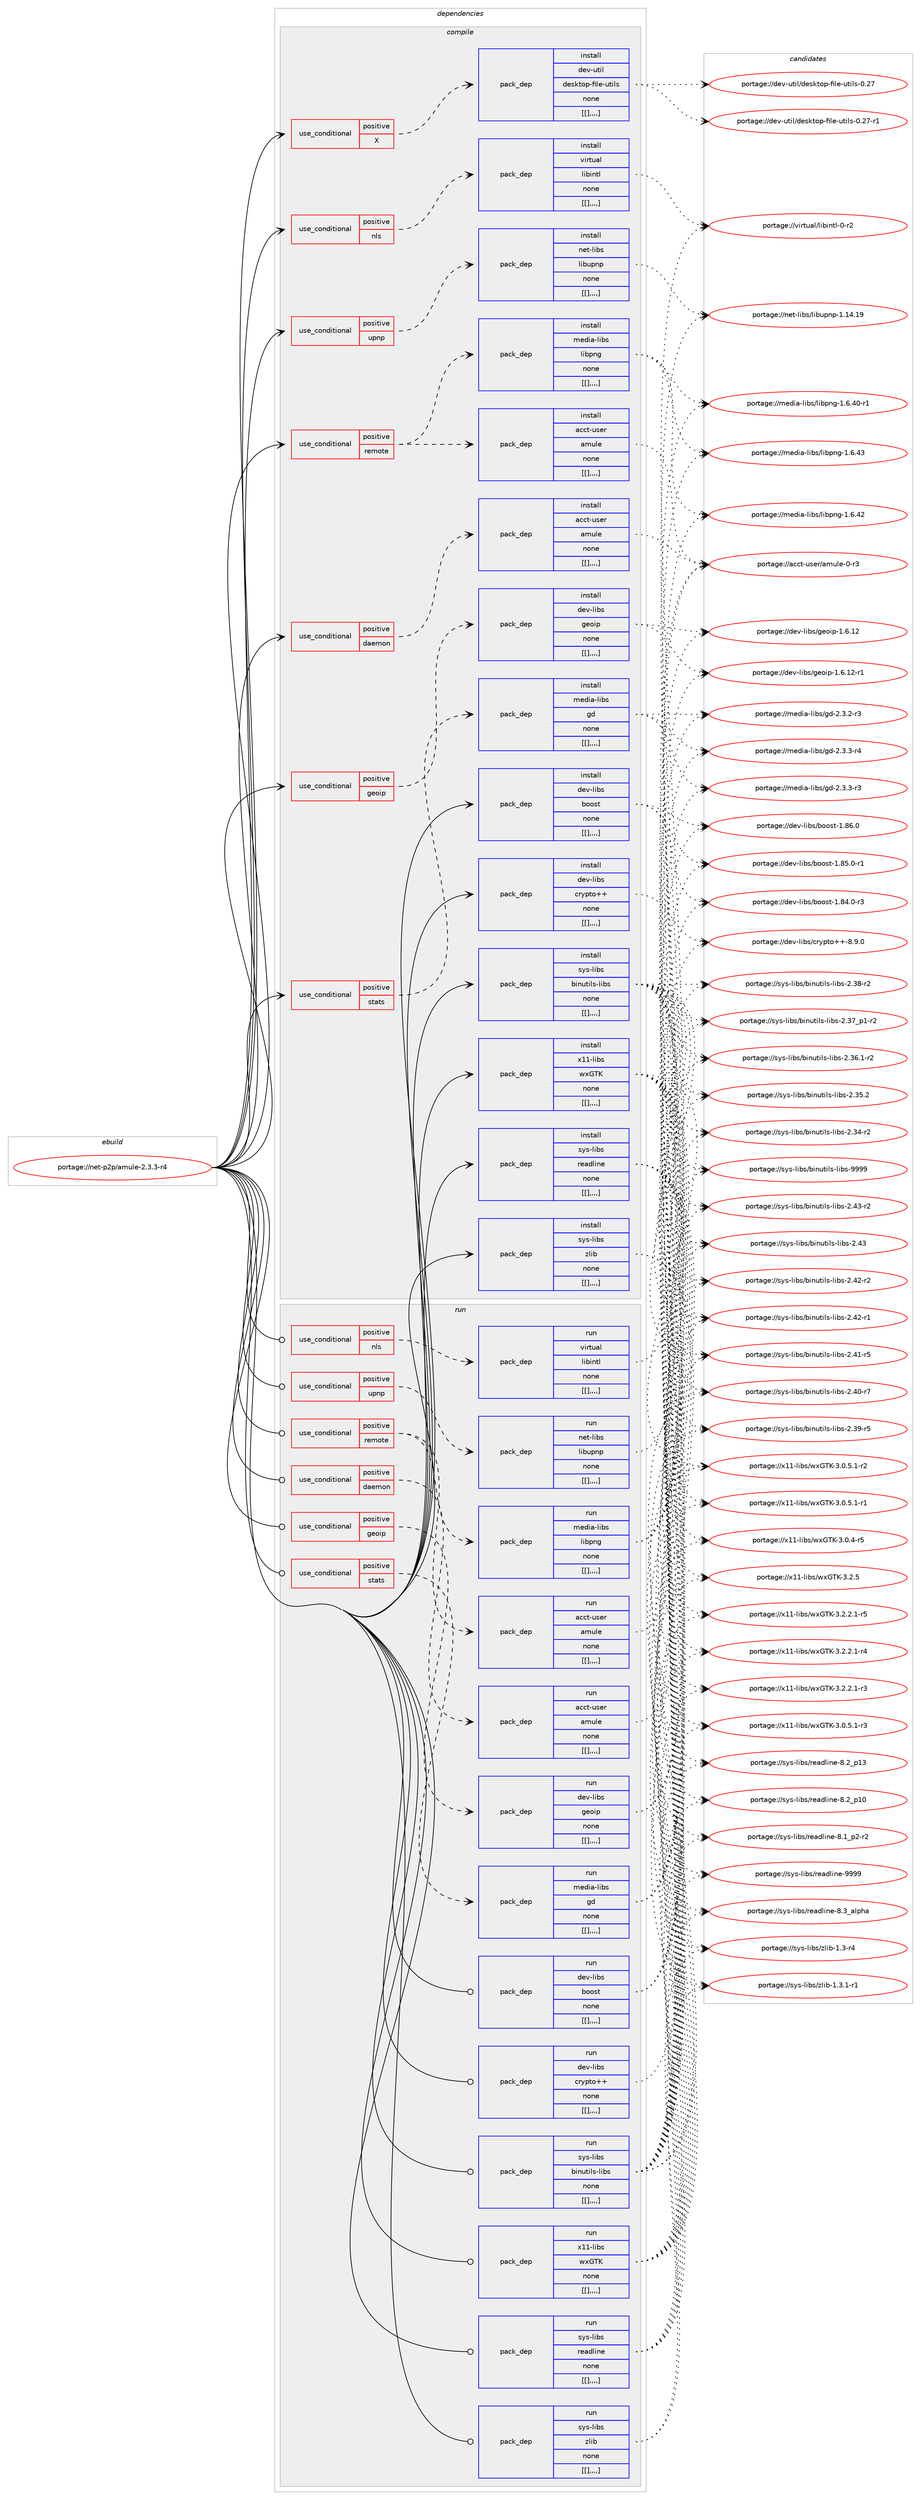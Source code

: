 digraph prolog {

# *************
# Graph options
# *************

newrank=true;
concentrate=true;
compound=true;
graph [rankdir=LR,fontname=Helvetica,fontsize=10,ranksep=1.5];#, ranksep=2.5, nodesep=0.2];
edge  [arrowhead=vee];
node  [fontname=Helvetica,fontsize=10];

# **********
# The ebuild
# **********

subgraph cluster_leftcol {
color=gray;
label=<<i>ebuild</i>>;
id [label="portage://net-p2p/amule-2.3.3-r4", color=red, width=4, href="../net-p2p/amule-2.3.3-r4.svg"];
}

# ****************
# The dependencies
# ****************

subgraph cluster_midcol {
color=gray;
label=<<i>dependencies</i>>;
subgraph cluster_compile {
fillcolor="#eeeeee";
style=filled;
label=<<i>compile</i>>;
subgraph cond104126 {
dependency396592 [label=<<TABLE BORDER="0" CELLBORDER="1" CELLSPACING="0" CELLPADDING="4"><TR><TD ROWSPAN="3" CELLPADDING="10">use_conditional</TD></TR><TR><TD>positive</TD></TR><TR><TD>X</TD></TR></TABLE>>, shape=none, color=red];
subgraph pack289558 {
dependency396593 [label=<<TABLE BORDER="0" CELLBORDER="1" CELLSPACING="0" CELLPADDING="4" WIDTH="220"><TR><TD ROWSPAN="6" CELLPADDING="30">pack_dep</TD></TR><TR><TD WIDTH="110">install</TD></TR><TR><TD>dev-util</TD></TR><TR><TD>desktop-file-utils</TD></TR><TR><TD>none</TD></TR><TR><TD>[[],,,,]</TD></TR></TABLE>>, shape=none, color=blue];
}
dependency396592:e -> dependency396593:w [weight=20,style="dashed",arrowhead="vee"];
}
id:e -> dependency396592:w [weight=20,style="solid",arrowhead="vee"];
subgraph cond104127 {
dependency396594 [label=<<TABLE BORDER="0" CELLBORDER="1" CELLSPACING="0" CELLPADDING="4"><TR><TD ROWSPAN="3" CELLPADDING="10">use_conditional</TD></TR><TR><TD>positive</TD></TR><TR><TD>daemon</TD></TR></TABLE>>, shape=none, color=red];
subgraph pack289559 {
dependency396595 [label=<<TABLE BORDER="0" CELLBORDER="1" CELLSPACING="0" CELLPADDING="4" WIDTH="220"><TR><TD ROWSPAN="6" CELLPADDING="30">pack_dep</TD></TR><TR><TD WIDTH="110">install</TD></TR><TR><TD>acct-user</TD></TR><TR><TD>amule</TD></TR><TR><TD>none</TD></TR><TR><TD>[[],,,,]</TD></TR></TABLE>>, shape=none, color=blue];
}
dependency396594:e -> dependency396595:w [weight=20,style="dashed",arrowhead="vee"];
}
id:e -> dependency396594:w [weight=20,style="solid",arrowhead="vee"];
subgraph cond104128 {
dependency396596 [label=<<TABLE BORDER="0" CELLBORDER="1" CELLSPACING="0" CELLPADDING="4"><TR><TD ROWSPAN="3" CELLPADDING="10">use_conditional</TD></TR><TR><TD>positive</TD></TR><TR><TD>geoip</TD></TR></TABLE>>, shape=none, color=red];
subgraph pack289560 {
dependency396597 [label=<<TABLE BORDER="0" CELLBORDER="1" CELLSPACING="0" CELLPADDING="4" WIDTH="220"><TR><TD ROWSPAN="6" CELLPADDING="30">pack_dep</TD></TR><TR><TD WIDTH="110">install</TD></TR><TR><TD>dev-libs</TD></TR><TR><TD>geoip</TD></TR><TR><TD>none</TD></TR><TR><TD>[[],,,,]</TD></TR></TABLE>>, shape=none, color=blue];
}
dependency396596:e -> dependency396597:w [weight=20,style="dashed",arrowhead="vee"];
}
id:e -> dependency396596:w [weight=20,style="solid",arrowhead="vee"];
subgraph cond104129 {
dependency396598 [label=<<TABLE BORDER="0" CELLBORDER="1" CELLSPACING="0" CELLPADDING="4"><TR><TD ROWSPAN="3" CELLPADDING="10">use_conditional</TD></TR><TR><TD>positive</TD></TR><TR><TD>nls</TD></TR></TABLE>>, shape=none, color=red];
subgraph pack289561 {
dependency396599 [label=<<TABLE BORDER="0" CELLBORDER="1" CELLSPACING="0" CELLPADDING="4" WIDTH="220"><TR><TD ROWSPAN="6" CELLPADDING="30">pack_dep</TD></TR><TR><TD WIDTH="110">install</TD></TR><TR><TD>virtual</TD></TR><TR><TD>libintl</TD></TR><TR><TD>none</TD></TR><TR><TD>[[],,,,]</TD></TR></TABLE>>, shape=none, color=blue];
}
dependency396598:e -> dependency396599:w [weight=20,style="dashed",arrowhead="vee"];
}
id:e -> dependency396598:w [weight=20,style="solid",arrowhead="vee"];
subgraph cond104130 {
dependency396600 [label=<<TABLE BORDER="0" CELLBORDER="1" CELLSPACING="0" CELLPADDING="4"><TR><TD ROWSPAN="3" CELLPADDING="10">use_conditional</TD></TR><TR><TD>positive</TD></TR><TR><TD>remote</TD></TR></TABLE>>, shape=none, color=red];
subgraph pack289562 {
dependency396601 [label=<<TABLE BORDER="0" CELLBORDER="1" CELLSPACING="0" CELLPADDING="4" WIDTH="220"><TR><TD ROWSPAN="6" CELLPADDING="30">pack_dep</TD></TR><TR><TD WIDTH="110">install</TD></TR><TR><TD>acct-user</TD></TR><TR><TD>amule</TD></TR><TR><TD>none</TD></TR><TR><TD>[[],,,,]</TD></TR></TABLE>>, shape=none, color=blue];
}
dependency396600:e -> dependency396601:w [weight=20,style="dashed",arrowhead="vee"];
subgraph pack289563 {
dependency396602 [label=<<TABLE BORDER="0" CELLBORDER="1" CELLSPACING="0" CELLPADDING="4" WIDTH="220"><TR><TD ROWSPAN="6" CELLPADDING="30">pack_dep</TD></TR><TR><TD WIDTH="110">install</TD></TR><TR><TD>media-libs</TD></TR><TR><TD>libpng</TD></TR><TR><TD>none</TD></TR><TR><TD>[[],,,,]</TD></TR></TABLE>>, shape=none, color=blue];
}
dependency396600:e -> dependency396602:w [weight=20,style="dashed",arrowhead="vee"];
}
id:e -> dependency396600:w [weight=20,style="solid",arrowhead="vee"];
subgraph cond104131 {
dependency396603 [label=<<TABLE BORDER="0" CELLBORDER="1" CELLSPACING="0" CELLPADDING="4"><TR><TD ROWSPAN="3" CELLPADDING="10">use_conditional</TD></TR><TR><TD>positive</TD></TR><TR><TD>stats</TD></TR></TABLE>>, shape=none, color=red];
subgraph pack289564 {
dependency396604 [label=<<TABLE BORDER="0" CELLBORDER="1" CELLSPACING="0" CELLPADDING="4" WIDTH="220"><TR><TD ROWSPAN="6" CELLPADDING="30">pack_dep</TD></TR><TR><TD WIDTH="110">install</TD></TR><TR><TD>media-libs</TD></TR><TR><TD>gd</TD></TR><TR><TD>none</TD></TR><TR><TD>[[],,,,]</TD></TR></TABLE>>, shape=none, color=blue];
}
dependency396603:e -> dependency396604:w [weight=20,style="dashed",arrowhead="vee"];
}
id:e -> dependency396603:w [weight=20,style="solid",arrowhead="vee"];
subgraph cond104132 {
dependency396605 [label=<<TABLE BORDER="0" CELLBORDER="1" CELLSPACING="0" CELLPADDING="4"><TR><TD ROWSPAN="3" CELLPADDING="10">use_conditional</TD></TR><TR><TD>positive</TD></TR><TR><TD>upnp</TD></TR></TABLE>>, shape=none, color=red];
subgraph pack289565 {
dependency396606 [label=<<TABLE BORDER="0" CELLBORDER="1" CELLSPACING="0" CELLPADDING="4" WIDTH="220"><TR><TD ROWSPAN="6" CELLPADDING="30">pack_dep</TD></TR><TR><TD WIDTH="110">install</TD></TR><TR><TD>net-libs</TD></TR><TR><TD>libupnp</TD></TR><TR><TD>none</TD></TR><TR><TD>[[],,,,]</TD></TR></TABLE>>, shape=none, color=blue];
}
dependency396605:e -> dependency396606:w [weight=20,style="dashed",arrowhead="vee"];
}
id:e -> dependency396605:w [weight=20,style="solid",arrowhead="vee"];
subgraph pack289566 {
dependency396607 [label=<<TABLE BORDER="0" CELLBORDER="1" CELLSPACING="0" CELLPADDING="4" WIDTH="220"><TR><TD ROWSPAN="6" CELLPADDING="30">pack_dep</TD></TR><TR><TD WIDTH="110">install</TD></TR><TR><TD>dev-libs</TD></TR><TR><TD>boost</TD></TR><TR><TD>none</TD></TR><TR><TD>[[],,,,]</TD></TR></TABLE>>, shape=none, color=blue];
}
id:e -> dependency396607:w [weight=20,style="solid",arrowhead="vee"];
subgraph pack289567 {
dependency396608 [label=<<TABLE BORDER="0" CELLBORDER="1" CELLSPACING="0" CELLPADDING="4" WIDTH="220"><TR><TD ROWSPAN="6" CELLPADDING="30">pack_dep</TD></TR><TR><TD WIDTH="110">install</TD></TR><TR><TD>dev-libs</TD></TR><TR><TD>crypto++</TD></TR><TR><TD>none</TD></TR><TR><TD>[[],,,,]</TD></TR></TABLE>>, shape=none, color=blue];
}
id:e -> dependency396608:w [weight=20,style="solid",arrowhead="vee"];
subgraph pack289568 {
dependency396609 [label=<<TABLE BORDER="0" CELLBORDER="1" CELLSPACING="0" CELLPADDING="4" WIDTH="220"><TR><TD ROWSPAN="6" CELLPADDING="30">pack_dep</TD></TR><TR><TD WIDTH="110">install</TD></TR><TR><TD>sys-libs</TD></TR><TR><TD>binutils-libs</TD></TR><TR><TD>none</TD></TR><TR><TD>[[],,,,]</TD></TR></TABLE>>, shape=none, color=blue];
}
id:e -> dependency396609:w [weight=20,style="solid",arrowhead="vee"];
subgraph pack289569 {
dependency396610 [label=<<TABLE BORDER="0" CELLBORDER="1" CELLSPACING="0" CELLPADDING="4" WIDTH="220"><TR><TD ROWSPAN="6" CELLPADDING="30">pack_dep</TD></TR><TR><TD WIDTH="110">install</TD></TR><TR><TD>sys-libs</TD></TR><TR><TD>readline</TD></TR><TR><TD>none</TD></TR><TR><TD>[[],,,,]</TD></TR></TABLE>>, shape=none, color=blue];
}
id:e -> dependency396610:w [weight=20,style="solid",arrowhead="vee"];
subgraph pack289570 {
dependency396611 [label=<<TABLE BORDER="0" CELLBORDER="1" CELLSPACING="0" CELLPADDING="4" WIDTH="220"><TR><TD ROWSPAN="6" CELLPADDING="30">pack_dep</TD></TR><TR><TD WIDTH="110">install</TD></TR><TR><TD>sys-libs</TD></TR><TR><TD>zlib</TD></TR><TR><TD>none</TD></TR><TR><TD>[[],,,,]</TD></TR></TABLE>>, shape=none, color=blue];
}
id:e -> dependency396611:w [weight=20,style="solid",arrowhead="vee"];
subgraph pack289571 {
dependency396612 [label=<<TABLE BORDER="0" CELLBORDER="1" CELLSPACING="0" CELLPADDING="4" WIDTH="220"><TR><TD ROWSPAN="6" CELLPADDING="30">pack_dep</TD></TR><TR><TD WIDTH="110">install</TD></TR><TR><TD>x11-libs</TD></TR><TR><TD>wxGTK</TD></TR><TR><TD>none</TD></TR><TR><TD>[[],,,,]</TD></TR></TABLE>>, shape=none, color=blue];
}
id:e -> dependency396612:w [weight=20,style="solid",arrowhead="vee"];
}
subgraph cluster_compileandrun {
fillcolor="#eeeeee";
style=filled;
label=<<i>compile and run</i>>;
}
subgraph cluster_run {
fillcolor="#eeeeee";
style=filled;
label=<<i>run</i>>;
subgraph cond104133 {
dependency396613 [label=<<TABLE BORDER="0" CELLBORDER="1" CELLSPACING="0" CELLPADDING="4"><TR><TD ROWSPAN="3" CELLPADDING="10">use_conditional</TD></TR><TR><TD>positive</TD></TR><TR><TD>daemon</TD></TR></TABLE>>, shape=none, color=red];
subgraph pack289572 {
dependency396614 [label=<<TABLE BORDER="0" CELLBORDER="1" CELLSPACING="0" CELLPADDING="4" WIDTH="220"><TR><TD ROWSPAN="6" CELLPADDING="30">pack_dep</TD></TR><TR><TD WIDTH="110">run</TD></TR><TR><TD>acct-user</TD></TR><TR><TD>amule</TD></TR><TR><TD>none</TD></TR><TR><TD>[[],,,,]</TD></TR></TABLE>>, shape=none, color=blue];
}
dependency396613:e -> dependency396614:w [weight=20,style="dashed",arrowhead="vee"];
}
id:e -> dependency396613:w [weight=20,style="solid",arrowhead="odot"];
subgraph cond104134 {
dependency396615 [label=<<TABLE BORDER="0" CELLBORDER="1" CELLSPACING="0" CELLPADDING="4"><TR><TD ROWSPAN="3" CELLPADDING="10">use_conditional</TD></TR><TR><TD>positive</TD></TR><TR><TD>geoip</TD></TR></TABLE>>, shape=none, color=red];
subgraph pack289573 {
dependency396616 [label=<<TABLE BORDER="0" CELLBORDER="1" CELLSPACING="0" CELLPADDING="4" WIDTH="220"><TR><TD ROWSPAN="6" CELLPADDING="30">pack_dep</TD></TR><TR><TD WIDTH="110">run</TD></TR><TR><TD>dev-libs</TD></TR><TR><TD>geoip</TD></TR><TR><TD>none</TD></TR><TR><TD>[[],,,,]</TD></TR></TABLE>>, shape=none, color=blue];
}
dependency396615:e -> dependency396616:w [weight=20,style="dashed",arrowhead="vee"];
}
id:e -> dependency396615:w [weight=20,style="solid",arrowhead="odot"];
subgraph cond104135 {
dependency396617 [label=<<TABLE BORDER="0" CELLBORDER="1" CELLSPACING="0" CELLPADDING="4"><TR><TD ROWSPAN="3" CELLPADDING="10">use_conditional</TD></TR><TR><TD>positive</TD></TR><TR><TD>nls</TD></TR></TABLE>>, shape=none, color=red];
subgraph pack289574 {
dependency396618 [label=<<TABLE BORDER="0" CELLBORDER="1" CELLSPACING="0" CELLPADDING="4" WIDTH="220"><TR><TD ROWSPAN="6" CELLPADDING="30">pack_dep</TD></TR><TR><TD WIDTH="110">run</TD></TR><TR><TD>virtual</TD></TR><TR><TD>libintl</TD></TR><TR><TD>none</TD></TR><TR><TD>[[],,,,]</TD></TR></TABLE>>, shape=none, color=blue];
}
dependency396617:e -> dependency396618:w [weight=20,style="dashed",arrowhead="vee"];
}
id:e -> dependency396617:w [weight=20,style="solid",arrowhead="odot"];
subgraph cond104136 {
dependency396619 [label=<<TABLE BORDER="0" CELLBORDER="1" CELLSPACING="0" CELLPADDING="4"><TR><TD ROWSPAN="3" CELLPADDING="10">use_conditional</TD></TR><TR><TD>positive</TD></TR><TR><TD>remote</TD></TR></TABLE>>, shape=none, color=red];
subgraph pack289575 {
dependency396620 [label=<<TABLE BORDER="0" CELLBORDER="1" CELLSPACING="0" CELLPADDING="4" WIDTH="220"><TR><TD ROWSPAN="6" CELLPADDING="30">pack_dep</TD></TR><TR><TD WIDTH="110">run</TD></TR><TR><TD>acct-user</TD></TR><TR><TD>amule</TD></TR><TR><TD>none</TD></TR><TR><TD>[[],,,,]</TD></TR></TABLE>>, shape=none, color=blue];
}
dependency396619:e -> dependency396620:w [weight=20,style="dashed",arrowhead="vee"];
subgraph pack289576 {
dependency396621 [label=<<TABLE BORDER="0" CELLBORDER="1" CELLSPACING="0" CELLPADDING="4" WIDTH="220"><TR><TD ROWSPAN="6" CELLPADDING="30">pack_dep</TD></TR><TR><TD WIDTH="110">run</TD></TR><TR><TD>media-libs</TD></TR><TR><TD>libpng</TD></TR><TR><TD>none</TD></TR><TR><TD>[[],,,,]</TD></TR></TABLE>>, shape=none, color=blue];
}
dependency396619:e -> dependency396621:w [weight=20,style="dashed",arrowhead="vee"];
}
id:e -> dependency396619:w [weight=20,style="solid",arrowhead="odot"];
subgraph cond104137 {
dependency396622 [label=<<TABLE BORDER="0" CELLBORDER="1" CELLSPACING="0" CELLPADDING="4"><TR><TD ROWSPAN="3" CELLPADDING="10">use_conditional</TD></TR><TR><TD>positive</TD></TR><TR><TD>stats</TD></TR></TABLE>>, shape=none, color=red];
subgraph pack289577 {
dependency396623 [label=<<TABLE BORDER="0" CELLBORDER="1" CELLSPACING="0" CELLPADDING="4" WIDTH="220"><TR><TD ROWSPAN="6" CELLPADDING="30">pack_dep</TD></TR><TR><TD WIDTH="110">run</TD></TR><TR><TD>media-libs</TD></TR><TR><TD>gd</TD></TR><TR><TD>none</TD></TR><TR><TD>[[],,,,]</TD></TR></TABLE>>, shape=none, color=blue];
}
dependency396622:e -> dependency396623:w [weight=20,style="dashed",arrowhead="vee"];
}
id:e -> dependency396622:w [weight=20,style="solid",arrowhead="odot"];
subgraph cond104138 {
dependency396624 [label=<<TABLE BORDER="0" CELLBORDER="1" CELLSPACING="0" CELLPADDING="4"><TR><TD ROWSPAN="3" CELLPADDING="10">use_conditional</TD></TR><TR><TD>positive</TD></TR><TR><TD>upnp</TD></TR></TABLE>>, shape=none, color=red];
subgraph pack289578 {
dependency396625 [label=<<TABLE BORDER="0" CELLBORDER="1" CELLSPACING="0" CELLPADDING="4" WIDTH="220"><TR><TD ROWSPAN="6" CELLPADDING="30">pack_dep</TD></TR><TR><TD WIDTH="110">run</TD></TR><TR><TD>net-libs</TD></TR><TR><TD>libupnp</TD></TR><TR><TD>none</TD></TR><TR><TD>[[],,,,]</TD></TR></TABLE>>, shape=none, color=blue];
}
dependency396624:e -> dependency396625:w [weight=20,style="dashed",arrowhead="vee"];
}
id:e -> dependency396624:w [weight=20,style="solid",arrowhead="odot"];
subgraph pack289579 {
dependency396626 [label=<<TABLE BORDER="0" CELLBORDER="1" CELLSPACING="0" CELLPADDING="4" WIDTH="220"><TR><TD ROWSPAN="6" CELLPADDING="30">pack_dep</TD></TR><TR><TD WIDTH="110">run</TD></TR><TR><TD>dev-libs</TD></TR><TR><TD>boost</TD></TR><TR><TD>none</TD></TR><TR><TD>[[],,,,]</TD></TR></TABLE>>, shape=none, color=blue];
}
id:e -> dependency396626:w [weight=20,style="solid",arrowhead="odot"];
subgraph pack289580 {
dependency396627 [label=<<TABLE BORDER="0" CELLBORDER="1" CELLSPACING="0" CELLPADDING="4" WIDTH="220"><TR><TD ROWSPAN="6" CELLPADDING="30">pack_dep</TD></TR><TR><TD WIDTH="110">run</TD></TR><TR><TD>dev-libs</TD></TR><TR><TD>crypto++</TD></TR><TR><TD>none</TD></TR><TR><TD>[[],,,,]</TD></TR></TABLE>>, shape=none, color=blue];
}
id:e -> dependency396627:w [weight=20,style="solid",arrowhead="odot"];
subgraph pack289581 {
dependency396628 [label=<<TABLE BORDER="0" CELLBORDER="1" CELLSPACING="0" CELLPADDING="4" WIDTH="220"><TR><TD ROWSPAN="6" CELLPADDING="30">pack_dep</TD></TR><TR><TD WIDTH="110">run</TD></TR><TR><TD>sys-libs</TD></TR><TR><TD>binutils-libs</TD></TR><TR><TD>none</TD></TR><TR><TD>[[],,,,]</TD></TR></TABLE>>, shape=none, color=blue];
}
id:e -> dependency396628:w [weight=20,style="solid",arrowhead="odot"];
subgraph pack289582 {
dependency396629 [label=<<TABLE BORDER="0" CELLBORDER="1" CELLSPACING="0" CELLPADDING="4" WIDTH="220"><TR><TD ROWSPAN="6" CELLPADDING="30">pack_dep</TD></TR><TR><TD WIDTH="110">run</TD></TR><TR><TD>sys-libs</TD></TR><TR><TD>readline</TD></TR><TR><TD>none</TD></TR><TR><TD>[[],,,,]</TD></TR></TABLE>>, shape=none, color=blue];
}
id:e -> dependency396629:w [weight=20,style="solid",arrowhead="odot"];
subgraph pack289583 {
dependency396630 [label=<<TABLE BORDER="0" CELLBORDER="1" CELLSPACING="0" CELLPADDING="4" WIDTH="220"><TR><TD ROWSPAN="6" CELLPADDING="30">pack_dep</TD></TR><TR><TD WIDTH="110">run</TD></TR><TR><TD>sys-libs</TD></TR><TR><TD>zlib</TD></TR><TR><TD>none</TD></TR><TR><TD>[[],,,,]</TD></TR></TABLE>>, shape=none, color=blue];
}
id:e -> dependency396630:w [weight=20,style="solid",arrowhead="odot"];
subgraph pack289584 {
dependency396631 [label=<<TABLE BORDER="0" CELLBORDER="1" CELLSPACING="0" CELLPADDING="4" WIDTH="220"><TR><TD ROWSPAN="6" CELLPADDING="30">pack_dep</TD></TR><TR><TD WIDTH="110">run</TD></TR><TR><TD>x11-libs</TD></TR><TR><TD>wxGTK</TD></TR><TR><TD>none</TD></TR><TR><TD>[[],,,,]</TD></TR></TABLE>>, shape=none, color=blue];
}
id:e -> dependency396631:w [weight=20,style="solid",arrowhead="odot"];
}
}

# **************
# The candidates
# **************

subgraph cluster_choices {
rank=same;
color=gray;
label=<<i>candidates</i>>;

subgraph choice289558 {
color=black;
nodesep=1;
choice1001011184511711610510847100101115107116111112451021051081014511711610510811545484650554511449 [label="portage://dev-util/desktop-file-utils-0.27-r1", color=red, width=4,href="../dev-util/desktop-file-utils-0.27-r1.svg"];
choice100101118451171161051084710010111510711611111245102105108101451171161051081154548465055 [label="portage://dev-util/desktop-file-utils-0.27", color=red, width=4,href="../dev-util/desktop-file-utils-0.27.svg"];
dependency396593:e -> choice1001011184511711610510847100101115107116111112451021051081014511711610510811545484650554511449:w [style=dotted,weight="100"];
dependency396593:e -> choice100101118451171161051084710010111510711611111245102105108101451171161051081154548465055:w [style=dotted,weight="100"];
}
subgraph choice289559 {
color=black;
nodesep=1;
choice97999911645117115101114479710911710810145484511451 [label="portage://acct-user/amule-0-r3", color=red, width=4,href="../acct-user/amule-0-r3.svg"];
dependency396595:e -> choice97999911645117115101114479710911710810145484511451:w [style=dotted,weight="100"];
}
subgraph choice289560 {
color=black;
nodesep=1;
choice100101118451081059811547103101111105112454946544649504511449 [label="portage://dev-libs/geoip-1.6.12-r1", color=red, width=4,href="../dev-libs/geoip-1.6.12-r1.svg"];
choice10010111845108105981154710310111110511245494654464950 [label="portage://dev-libs/geoip-1.6.12", color=red, width=4,href="../dev-libs/geoip-1.6.12.svg"];
dependency396597:e -> choice100101118451081059811547103101111105112454946544649504511449:w [style=dotted,weight="100"];
dependency396597:e -> choice10010111845108105981154710310111110511245494654464950:w [style=dotted,weight="100"];
}
subgraph choice289561 {
color=black;
nodesep=1;
choice11810511411611797108471081059810511011610845484511450 [label="portage://virtual/libintl-0-r2", color=red, width=4,href="../virtual/libintl-0-r2.svg"];
dependency396599:e -> choice11810511411611797108471081059810511011610845484511450:w [style=dotted,weight="100"];
}
subgraph choice289562 {
color=black;
nodesep=1;
choice97999911645117115101114479710911710810145484511451 [label="portage://acct-user/amule-0-r3", color=red, width=4,href="../acct-user/amule-0-r3.svg"];
dependency396601:e -> choice97999911645117115101114479710911710810145484511451:w [style=dotted,weight="100"];
}
subgraph choice289563 {
color=black;
nodesep=1;
choice109101100105974510810598115471081059811211010345494654465251 [label="portage://media-libs/libpng-1.6.43", color=red, width=4,href="../media-libs/libpng-1.6.43.svg"];
choice109101100105974510810598115471081059811211010345494654465250 [label="portage://media-libs/libpng-1.6.42", color=red, width=4,href="../media-libs/libpng-1.6.42.svg"];
choice1091011001059745108105981154710810598112110103454946544652484511449 [label="portage://media-libs/libpng-1.6.40-r1", color=red, width=4,href="../media-libs/libpng-1.6.40-r1.svg"];
dependency396602:e -> choice109101100105974510810598115471081059811211010345494654465251:w [style=dotted,weight="100"];
dependency396602:e -> choice109101100105974510810598115471081059811211010345494654465250:w [style=dotted,weight="100"];
dependency396602:e -> choice1091011001059745108105981154710810598112110103454946544652484511449:w [style=dotted,weight="100"];
}
subgraph choice289564 {
color=black;
nodesep=1;
choice109101100105974510810598115471031004550465146514511452 [label="portage://media-libs/gd-2.3.3-r4", color=red, width=4,href="../media-libs/gd-2.3.3-r4.svg"];
choice109101100105974510810598115471031004550465146514511451 [label="portage://media-libs/gd-2.3.3-r3", color=red, width=4,href="../media-libs/gd-2.3.3-r3.svg"];
choice109101100105974510810598115471031004550465146504511451 [label="portage://media-libs/gd-2.3.2-r3", color=red, width=4,href="../media-libs/gd-2.3.2-r3.svg"];
dependency396604:e -> choice109101100105974510810598115471031004550465146514511452:w [style=dotted,weight="100"];
dependency396604:e -> choice109101100105974510810598115471031004550465146514511451:w [style=dotted,weight="100"];
dependency396604:e -> choice109101100105974510810598115471031004550465146504511451:w [style=dotted,weight="100"];
}
subgraph choice289565 {
color=black;
nodesep=1;
choice110101116451081059811547108105981171121101124549464952464957 [label="portage://net-libs/libupnp-1.14.19", color=red, width=4,href="../net-libs/libupnp-1.14.19.svg"];
dependency396606:e -> choice110101116451081059811547108105981171121101124549464952464957:w [style=dotted,weight="100"];
}
subgraph choice289566 {
color=black;
nodesep=1;
choice1001011184510810598115479811111111511645494656544648 [label="portage://dev-libs/boost-1.86.0", color=red, width=4,href="../dev-libs/boost-1.86.0.svg"];
choice10010111845108105981154798111111115116454946565346484511449 [label="portage://dev-libs/boost-1.85.0-r1", color=red, width=4,href="../dev-libs/boost-1.85.0-r1.svg"];
choice10010111845108105981154798111111115116454946565246484511451 [label="portage://dev-libs/boost-1.84.0-r3", color=red, width=4,href="../dev-libs/boost-1.84.0-r3.svg"];
dependency396607:e -> choice1001011184510810598115479811111111511645494656544648:w [style=dotted,weight="100"];
dependency396607:e -> choice10010111845108105981154798111111115116454946565346484511449:w [style=dotted,weight="100"];
dependency396607:e -> choice10010111845108105981154798111111115116454946565246484511451:w [style=dotted,weight="100"];
}
subgraph choice289567 {
color=black;
nodesep=1;
choice100101118451081059811547991141211121161114343455646574648 [label="portage://dev-libs/crypto++-8.9.0", color=red, width=4,href="../dev-libs/crypto++-8.9.0.svg"];
dependency396608:e -> choice100101118451081059811547991141211121161114343455646574648:w [style=dotted,weight="100"];
}
subgraph choice289568 {
color=black;
nodesep=1;
choice1151211154510810598115479810511011711610510811545108105981154557575757 [label="portage://sys-libs/binutils-libs-9999", color=red, width=4,href="../sys-libs/binutils-libs-9999.svg"];
choice11512111545108105981154798105110117116105108115451081059811545504652514511450 [label="portage://sys-libs/binutils-libs-2.43-r2", color=red, width=4,href="../sys-libs/binutils-libs-2.43-r2.svg"];
choice1151211154510810598115479810511011711610510811545108105981154550465251 [label="portage://sys-libs/binutils-libs-2.43", color=red, width=4,href="../sys-libs/binutils-libs-2.43.svg"];
choice11512111545108105981154798105110117116105108115451081059811545504652504511450 [label="portage://sys-libs/binutils-libs-2.42-r2", color=red, width=4,href="../sys-libs/binutils-libs-2.42-r2.svg"];
choice11512111545108105981154798105110117116105108115451081059811545504652504511449 [label="portage://sys-libs/binutils-libs-2.42-r1", color=red, width=4,href="../sys-libs/binutils-libs-2.42-r1.svg"];
choice11512111545108105981154798105110117116105108115451081059811545504652494511453 [label="portage://sys-libs/binutils-libs-2.41-r5", color=red, width=4,href="../sys-libs/binutils-libs-2.41-r5.svg"];
choice11512111545108105981154798105110117116105108115451081059811545504652484511455 [label="portage://sys-libs/binutils-libs-2.40-r7", color=red, width=4,href="../sys-libs/binutils-libs-2.40-r7.svg"];
choice11512111545108105981154798105110117116105108115451081059811545504651574511453 [label="portage://sys-libs/binutils-libs-2.39-r5", color=red, width=4,href="../sys-libs/binutils-libs-2.39-r5.svg"];
choice11512111545108105981154798105110117116105108115451081059811545504651564511450 [label="portage://sys-libs/binutils-libs-2.38-r2", color=red, width=4,href="../sys-libs/binutils-libs-2.38-r2.svg"];
choice115121115451081059811547981051101171161051081154510810598115455046515595112494511450 [label="portage://sys-libs/binutils-libs-2.37_p1-r2", color=red, width=4,href="../sys-libs/binutils-libs-2.37_p1-r2.svg"];
choice115121115451081059811547981051101171161051081154510810598115455046515446494511450 [label="portage://sys-libs/binutils-libs-2.36.1-r2", color=red, width=4,href="../sys-libs/binutils-libs-2.36.1-r2.svg"];
choice11512111545108105981154798105110117116105108115451081059811545504651534650 [label="portage://sys-libs/binutils-libs-2.35.2", color=red, width=4,href="../sys-libs/binutils-libs-2.35.2.svg"];
choice11512111545108105981154798105110117116105108115451081059811545504651524511450 [label="portage://sys-libs/binutils-libs-2.34-r2", color=red, width=4,href="../sys-libs/binutils-libs-2.34-r2.svg"];
dependency396609:e -> choice1151211154510810598115479810511011711610510811545108105981154557575757:w [style=dotted,weight="100"];
dependency396609:e -> choice11512111545108105981154798105110117116105108115451081059811545504652514511450:w [style=dotted,weight="100"];
dependency396609:e -> choice1151211154510810598115479810511011711610510811545108105981154550465251:w [style=dotted,weight="100"];
dependency396609:e -> choice11512111545108105981154798105110117116105108115451081059811545504652504511450:w [style=dotted,weight="100"];
dependency396609:e -> choice11512111545108105981154798105110117116105108115451081059811545504652504511449:w [style=dotted,weight="100"];
dependency396609:e -> choice11512111545108105981154798105110117116105108115451081059811545504652494511453:w [style=dotted,weight="100"];
dependency396609:e -> choice11512111545108105981154798105110117116105108115451081059811545504652484511455:w [style=dotted,weight="100"];
dependency396609:e -> choice11512111545108105981154798105110117116105108115451081059811545504651574511453:w [style=dotted,weight="100"];
dependency396609:e -> choice11512111545108105981154798105110117116105108115451081059811545504651564511450:w [style=dotted,weight="100"];
dependency396609:e -> choice115121115451081059811547981051101171161051081154510810598115455046515595112494511450:w [style=dotted,weight="100"];
dependency396609:e -> choice115121115451081059811547981051101171161051081154510810598115455046515446494511450:w [style=dotted,weight="100"];
dependency396609:e -> choice11512111545108105981154798105110117116105108115451081059811545504651534650:w [style=dotted,weight="100"];
dependency396609:e -> choice11512111545108105981154798105110117116105108115451081059811545504651524511450:w [style=dotted,weight="100"];
}
subgraph choice289569 {
color=black;
nodesep=1;
choice115121115451081059811547114101971001081051101014557575757 [label="portage://sys-libs/readline-9999", color=red, width=4,href="../sys-libs/readline-9999.svg"];
choice1151211154510810598115471141019710010810511010145564651959710811210497 [label="portage://sys-libs/readline-8.3_alpha", color=red, width=4,href="../sys-libs/readline-8.3_alpha.svg"];
choice1151211154510810598115471141019710010810511010145564650951124951 [label="portage://sys-libs/readline-8.2_p13", color=red, width=4,href="../sys-libs/readline-8.2_p13.svg"];
choice1151211154510810598115471141019710010810511010145564650951124948 [label="portage://sys-libs/readline-8.2_p10", color=red, width=4,href="../sys-libs/readline-8.2_p10.svg"];
choice115121115451081059811547114101971001081051101014556464995112504511450 [label="portage://sys-libs/readline-8.1_p2-r2", color=red, width=4,href="../sys-libs/readline-8.1_p2-r2.svg"];
dependency396610:e -> choice115121115451081059811547114101971001081051101014557575757:w [style=dotted,weight="100"];
dependency396610:e -> choice1151211154510810598115471141019710010810511010145564651959710811210497:w [style=dotted,weight="100"];
dependency396610:e -> choice1151211154510810598115471141019710010810511010145564650951124951:w [style=dotted,weight="100"];
dependency396610:e -> choice1151211154510810598115471141019710010810511010145564650951124948:w [style=dotted,weight="100"];
dependency396610:e -> choice115121115451081059811547114101971001081051101014556464995112504511450:w [style=dotted,weight="100"];
}
subgraph choice289570 {
color=black;
nodesep=1;
choice115121115451081059811547122108105984549465146494511449 [label="portage://sys-libs/zlib-1.3.1-r1", color=red, width=4,href="../sys-libs/zlib-1.3.1-r1.svg"];
choice11512111545108105981154712210810598454946514511452 [label="portage://sys-libs/zlib-1.3-r4", color=red, width=4,href="../sys-libs/zlib-1.3-r4.svg"];
dependency396611:e -> choice115121115451081059811547122108105984549465146494511449:w [style=dotted,weight="100"];
dependency396611:e -> choice11512111545108105981154712210810598454946514511452:w [style=dotted,weight="100"];
}
subgraph choice289571 {
color=black;
nodesep=1;
choice1204949451081059811547119120718475455146504653 [label="portage://x11-libs/wxGTK-3.2.5", color=red, width=4,href="../x11-libs/wxGTK-3.2.5.svg"];
choice120494945108105981154711912071847545514650465046494511453 [label="portage://x11-libs/wxGTK-3.2.2.1-r5", color=red, width=4,href="../x11-libs/wxGTK-3.2.2.1-r5.svg"];
choice120494945108105981154711912071847545514650465046494511452 [label="portage://x11-libs/wxGTK-3.2.2.1-r4", color=red, width=4,href="../x11-libs/wxGTK-3.2.2.1-r4.svg"];
choice120494945108105981154711912071847545514650465046494511451 [label="portage://x11-libs/wxGTK-3.2.2.1-r3", color=red, width=4,href="../x11-libs/wxGTK-3.2.2.1-r3.svg"];
choice120494945108105981154711912071847545514648465346494511451 [label="portage://x11-libs/wxGTK-3.0.5.1-r3", color=red, width=4,href="../x11-libs/wxGTK-3.0.5.1-r3.svg"];
choice120494945108105981154711912071847545514648465346494511450 [label="portage://x11-libs/wxGTK-3.0.5.1-r2", color=red, width=4,href="../x11-libs/wxGTK-3.0.5.1-r2.svg"];
choice120494945108105981154711912071847545514648465346494511449 [label="portage://x11-libs/wxGTK-3.0.5.1-r1", color=red, width=4,href="../x11-libs/wxGTK-3.0.5.1-r1.svg"];
choice12049494510810598115471191207184754551464846524511453 [label="portage://x11-libs/wxGTK-3.0.4-r5", color=red, width=4,href="../x11-libs/wxGTK-3.0.4-r5.svg"];
dependency396612:e -> choice1204949451081059811547119120718475455146504653:w [style=dotted,weight="100"];
dependency396612:e -> choice120494945108105981154711912071847545514650465046494511453:w [style=dotted,weight="100"];
dependency396612:e -> choice120494945108105981154711912071847545514650465046494511452:w [style=dotted,weight="100"];
dependency396612:e -> choice120494945108105981154711912071847545514650465046494511451:w [style=dotted,weight="100"];
dependency396612:e -> choice120494945108105981154711912071847545514648465346494511451:w [style=dotted,weight="100"];
dependency396612:e -> choice120494945108105981154711912071847545514648465346494511450:w [style=dotted,weight="100"];
dependency396612:e -> choice120494945108105981154711912071847545514648465346494511449:w [style=dotted,weight="100"];
dependency396612:e -> choice12049494510810598115471191207184754551464846524511453:w [style=dotted,weight="100"];
}
subgraph choice289572 {
color=black;
nodesep=1;
choice97999911645117115101114479710911710810145484511451 [label="portage://acct-user/amule-0-r3", color=red, width=4,href="../acct-user/amule-0-r3.svg"];
dependency396614:e -> choice97999911645117115101114479710911710810145484511451:w [style=dotted,weight="100"];
}
subgraph choice289573 {
color=black;
nodesep=1;
choice100101118451081059811547103101111105112454946544649504511449 [label="portage://dev-libs/geoip-1.6.12-r1", color=red, width=4,href="../dev-libs/geoip-1.6.12-r1.svg"];
choice10010111845108105981154710310111110511245494654464950 [label="portage://dev-libs/geoip-1.6.12", color=red, width=4,href="../dev-libs/geoip-1.6.12.svg"];
dependency396616:e -> choice100101118451081059811547103101111105112454946544649504511449:w [style=dotted,weight="100"];
dependency396616:e -> choice10010111845108105981154710310111110511245494654464950:w [style=dotted,weight="100"];
}
subgraph choice289574 {
color=black;
nodesep=1;
choice11810511411611797108471081059810511011610845484511450 [label="portage://virtual/libintl-0-r2", color=red, width=4,href="../virtual/libintl-0-r2.svg"];
dependency396618:e -> choice11810511411611797108471081059810511011610845484511450:w [style=dotted,weight="100"];
}
subgraph choice289575 {
color=black;
nodesep=1;
choice97999911645117115101114479710911710810145484511451 [label="portage://acct-user/amule-0-r3", color=red, width=4,href="../acct-user/amule-0-r3.svg"];
dependency396620:e -> choice97999911645117115101114479710911710810145484511451:w [style=dotted,weight="100"];
}
subgraph choice289576 {
color=black;
nodesep=1;
choice109101100105974510810598115471081059811211010345494654465251 [label="portage://media-libs/libpng-1.6.43", color=red, width=4,href="../media-libs/libpng-1.6.43.svg"];
choice109101100105974510810598115471081059811211010345494654465250 [label="portage://media-libs/libpng-1.6.42", color=red, width=4,href="../media-libs/libpng-1.6.42.svg"];
choice1091011001059745108105981154710810598112110103454946544652484511449 [label="portage://media-libs/libpng-1.6.40-r1", color=red, width=4,href="../media-libs/libpng-1.6.40-r1.svg"];
dependency396621:e -> choice109101100105974510810598115471081059811211010345494654465251:w [style=dotted,weight="100"];
dependency396621:e -> choice109101100105974510810598115471081059811211010345494654465250:w [style=dotted,weight="100"];
dependency396621:e -> choice1091011001059745108105981154710810598112110103454946544652484511449:w [style=dotted,weight="100"];
}
subgraph choice289577 {
color=black;
nodesep=1;
choice109101100105974510810598115471031004550465146514511452 [label="portage://media-libs/gd-2.3.3-r4", color=red, width=4,href="../media-libs/gd-2.3.3-r4.svg"];
choice109101100105974510810598115471031004550465146514511451 [label="portage://media-libs/gd-2.3.3-r3", color=red, width=4,href="../media-libs/gd-2.3.3-r3.svg"];
choice109101100105974510810598115471031004550465146504511451 [label="portage://media-libs/gd-2.3.2-r3", color=red, width=4,href="../media-libs/gd-2.3.2-r3.svg"];
dependency396623:e -> choice109101100105974510810598115471031004550465146514511452:w [style=dotted,weight="100"];
dependency396623:e -> choice109101100105974510810598115471031004550465146514511451:w [style=dotted,weight="100"];
dependency396623:e -> choice109101100105974510810598115471031004550465146504511451:w [style=dotted,weight="100"];
}
subgraph choice289578 {
color=black;
nodesep=1;
choice110101116451081059811547108105981171121101124549464952464957 [label="portage://net-libs/libupnp-1.14.19", color=red, width=4,href="../net-libs/libupnp-1.14.19.svg"];
dependency396625:e -> choice110101116451081059811547108105981171121101124549464952464957:w [style=dotted,weight="100"];
}
subgraph choice289579 {
color=black;
nodesep=1;
choice1001011184510810598115479811111111511645494656544648 [label="portage://dev-libs/boost-1.86.0", color=red, width=4,href="../dev-libs/boost-1.86.0.svg"];
choice10010111845108105981154798111111115116454946565346484511449 [label="portage://dev-libs/boost-1.85.0-r1", color=red, width=4,href="../dev-libs/boost-1.85.0-r1.svg"];
choice10010111845108105981154798111111115116454946565246484511451 [label="portage://dev-libs/boost-1.84.0-r3", color=red, width=4,href="../dev-libs/boost-1.84.0-r3.svg"];
dependency396626:e -> choice1001011184510810598115479811111111511645494656544648:w [style=dotted,weight="100"];
dependency396626:e -> choice10010111845108105981154798111111115116454946565346484511449:w [style=dotted,weight="100"];
dependency396626:e -> choice10010111845108105981154798111111115116454946565246484511451:w [style=dotted,weight="100"];
}
subgraph choice289580 {
color=black;
nodesep=1;
choice100101118451081059811547991141211121161114343455646574648 [label="portage://dev-libs/crypto++-8.9.0", color=red, width=4,href="../dev-libs/crypto++-8.9.0.svg"];
dependency396627:e -> choice100101118451081059811547991141211121161114343455646574648:w [style=dotted,weight="100"];
}
subgraph choice289581 {
color=black;
nodesep=1;
choice1151211154510810598115479810511011711610510811545108105981154557575757 [label="portage://sys-libs/binutils-libs-9999", color=red, width=4,href="../sys-libs/binutils-libs-9999.svg"];
choice11512111545108105981154798105110117116105108115451081059811545504652514511450 [label="portage://sys-libs/binutils-libs-2.43-r2", color=red, width=4,href="../sys-libs/binutils-libs-2.43-r2.svg"];
choice1151211154510810598115479810511011711610510811545108105981154550465251 [label="portage://sys-libs/binutils-libs-2.43", color=red, width=4,href="../sys-libs/binutils-libs-2.43.svg"];
choice11512111545108105981154798105110117116105108115451081059811545504652504511450 [label="portage://sys-libs/binutils-libs-2.42-r2", color=red, width=4,href="../sys-libs/binutils-libs-2.42-r2.svg"];
choice11512111545108105981154798105110117116105108115451081059811545504652504511449 [label="portage://sys-libs/binutils-libs-2.42-r1", color=red, width=4,href="../sys-libs/binutils-libs-2.42-r1.svg"];
choice11512111545108105981154798105110117116105108115451081059811545504652494511453 [label="portage://sys-libs/binutils-libs-2.41-r5", color=red, width=4,href="../sys-libs/binutils-libs-2.41-r5.svg"];
choice11512111545108105981154798105110117116105108115451081059811545504652484511455 [label="portage://sys-libs/binutils-libs-2.40-r7", color=red, width=4,href="../sys-libs/binutils-libs-2.40-r7.svg"];
choice11512111545108105981154798105110117116105108115451081059811545504651574511453 [label="portage://sys-libs/binutils-libs-2.39-r5", color=red, width=4,href="../sys-libs/binutils-libs-2.39-r5.svg"];
choice11512111545108105981154798105110117116105108115451081059811545504651564511450 [label="portage://sys-libs/binutils-libs-2.38-r2", color=red, width=4,href="../sys-libs/binutils-libs-2.38-r2.svg"];
choice115121115451081059811547981051101171161051081154510810598115455046515595112494511450 [label="portage://sys-libs/binutils-libs-2.37_p1-r2", color=red, width=4,href="../sys-libs/binutils-libs-2.37_p1-r2.svg"];
choice115121115451081059811547981051101171161051081154510810598115455046515446494511450 [label="portage://sys-libs/binutils-libs-2.36.1-r2", color=red, width=4,href="../sys-libs/binutils-libs-2.36.1-r2.svg"];
choice11512111545108105981154798105110117116105108115451081059811545504651534650 [label="portage://sys-libs/binutils-libs-2.35.2", color=red, width=4,href="../sys-libs/binutils-libs-2.35.2.svg"];
choice11512111545108105981154798105110117116105108115451081059811545504651524511450 [label="portage://sys-libs/binutils-libs-2.34-r2", color=red, width=4,href="../sys-libs/binutils-libs-2.34-r2.svg"];
dependency396628:e -> choice1151211154510810598115479810511011711610510811545108105981154557575757:w [style=dotted,weight="100"];
dependency396628:e -> choice11512111545108105981154798105110117116105108115451081059811545504652514511450:w [style=dotted,weight="100"];
dependency396628:e -> choice1151211154510810598115479810511011711610510811545108105981154550465251:w [style=dotted,weight="100"];
dependency396628:e -> choice11512111545108105981154798105110117116105108115451081059811545504652504511450:w [style=dotted,weight="100"];
dependency396628:e -> choice11512111545108105981154798105110117116105108115451081059811545504652504511449:w [style=dotted,weight="100"];
dependency396628:e -> choice11512111545108105981154798105110117116105108115451081059811545504652494511453:w [style=dotted,weight="100"];
dependency396628:e -> choice11512111545108105981154798105110117116105108115451081059811545504652484511455:w [style=dotted,weight="100"];
dependency396628:e -> choice11512111545108105981154798105110117116105108115451081059811545504651574511453:w [style=dotted,weight="100"];
dependency396628:e -> choice11512111545108105981154798105110117116105108115451081059811545504651564511450:w [style=dotted,weight="100"];
dependency396628:e -> choice115121115451081059811547981051101171161051081154510810598115455046515595112494511450:w [style=dotted,weight="100"];
dependency396628:e -> choice115121115451081059811547981051101171161051081154510810598115455046515446494511450:w [style=dotted,weight="100"];
dependency396628:e -> choice11512111545108105981154798105110117116105108115451081059811545504651534650:w [style=dotted,weight="100"];
dependency396628:e -> choice11512111545108105981154798105110117116105108115451081059811545504651524511450:w [style=dotted,weight="100"];
}
subgraph choice289582 {
color=black;
nodesep=1;
choice115121115451081059811547114101971001081051101014557575757 [label="portage://sys-libs/readline-9999", color=red, width=4,href="../sys-libs/readline-9999.svg"];
choice1151211154510810598115471141019710010810511010145564651959710811210497 [label="portage://sys-libs/readline-8.3_alpha", color=red, width=4,href="../sys-libs/readline-8.3_alpha.svg"];
choice1151211154510810598115471141019710010810511010145564650951124951 [label="portage://sys-libs/readline-8.2_p13", color=red, width=4,href="../sys-libs/readline-8.2_p13.svg"];
choice1151211154510810598115471141019710010810511010145564650951124948 [label="portage://sys-libs/readline-8.2_p10", color=red, width=4,href="../sys-libs/readline-8.2_p10.svg"];
choice115121115451081059811547114101971001081051101014556464995112504511450 [label="portage://sys-libs/readline-8.1_p2-r2", color=red, width=4,href="../sys-libs/readline-8.1_p2-r2.svg"];
dependency396629:e -> choice115121115451081059811547114101971001081051101014557575757:w [style=dotted,weight="100"];
dependency396629:e -> choice1151211154510810598115471141019710010810511010145564651959710811210497:w [style=dotted,weight="100"];
dependency396629:e -> choice1151211154510810598115471141019710010810511010145564650951124951:w [style=dotted,weight="100"];
dependency396629:e -> choice1151211154510810598115471141019710010810511010145564650951124948:w [style=dotted,weight="100"];
dependency396629:e -> choice115121115451081059811547114101971001081051101014556464995112504511450:w [style=dotted,weight="100"];
}
subgraph choice289583 {
color=black;
nodesep=1;
choice115121115451081059811547122108105984549465146494511449 [label="portage://sys-libs/zlib-1.3.1-r1", color=red, width=4,href="../sys-libs/zlib-1.3.1-r1.svg"];
choice11512111545108105981154712210810598454946514511452 [label="portage://sys-libs/zlib-1.3-r4", color=red, width=4,href="../sys-libs/zlib-1.3-r4.svg"];
dependency396630:e -> choice115121115451081059811547122108105984549465146494511449:w [style=dotted,weight="100"];
dependency396630:e -> choice11512111545108105981154712210810598454946514511452:w [style=dotted,weight="100"];
}
subgraph choice289584 {
color=black;
nodesep=1;
choice1204949451081059811547119120718475455146504653 [label="portage://x11-libs/wxGTK-3.2.5", color=red, width=4,href="../x11-libs/wxGTK-3.2.5.svg"];
choice120494945108105981154711912071847545514650465046494511453 [label="portage://x11-libs/wxGTK-3.2.2.1-r5", color=red, width=4,href="../x11-libs/wxGTK-3.2.2.1-r5.svg"];
choice120494945108105981154711912071847545514650465046494511452 [label="portage://x11-libs/wxGTK-3.2.2.1-r4", color=red, width=4,href="../x11-libs/wxGTK-3.2.2.1-r4.svg"];
choice120494945108105981154711912071847545514650465046494511451 [label="portage://x11-libs/wxGTK-3.2.2.1-r3", color=red, width=4,href="../x11-libs/wxGTK-3.2.2.1-r3.svg"];
choice120494945108105981154711912071847545514648465346494511451 [label="portage://x11-libs/wxGTK-3.0.5.1-r3", color=red, width=4,href="../x11-libs/wxGTK-3.0.5.1-r3.svg"];
choice120494945108105981154711912071847545514648465346494511450 [label="portage://x11-libs/wxGTK-3.0.5.1-r2", color=red, width=4,href="../x11-libs/wxGTK-3.0.5.1-r2.svg"];
choice120494945108105981154711912071847545514648465346494511449 [label="portage://x11-libs/wxGTK-3.0.5.1-r1", color=red, width=4,href="../x11-libs/wxGTK-3.0.5.1-r1.svg"];
choice12049494510810598115471191207184754551464846524511453 [label="portage://x11-libs/wxGTK-3.0.4-r5", color=red, width=4,href="../x11-libs/wxGTK-3.0.4-r5.svg"];
dependency396631:e -> choice1204949451081059811547119120718475455146504653:w [style=dotted,weight="100"];
dependency396631:e -> choice120494945108105981154711912071847545514650465046494511453:w [style=dotted,weight="100"];
dependency396631:e -> choice120494945108105981154711912071847545514650465046494511452:w [style=dotted,weight="100"];
dependency396631:e -> choice120494945108105981154711912071847545514650465046494511451:w [style=dotted,weight="100"];
dependency396631:e -> choice120494945108105981154711912071847545514648465346494511451:w [style=dotted,weight="100"];
dependency396631:e -> choice120494945108105981154711912071847545514648465346494511450:w [style=dotted,weight="100"];
dependency396631:e -> choice120494945108105981154711912071847545514648465346494511449:w [style=dotted,weight="100"];
dependency396631:e -> choice12049494510810598115471191207184754551464846524511453:w [style=dotted,weight="100"];
}
}

}
